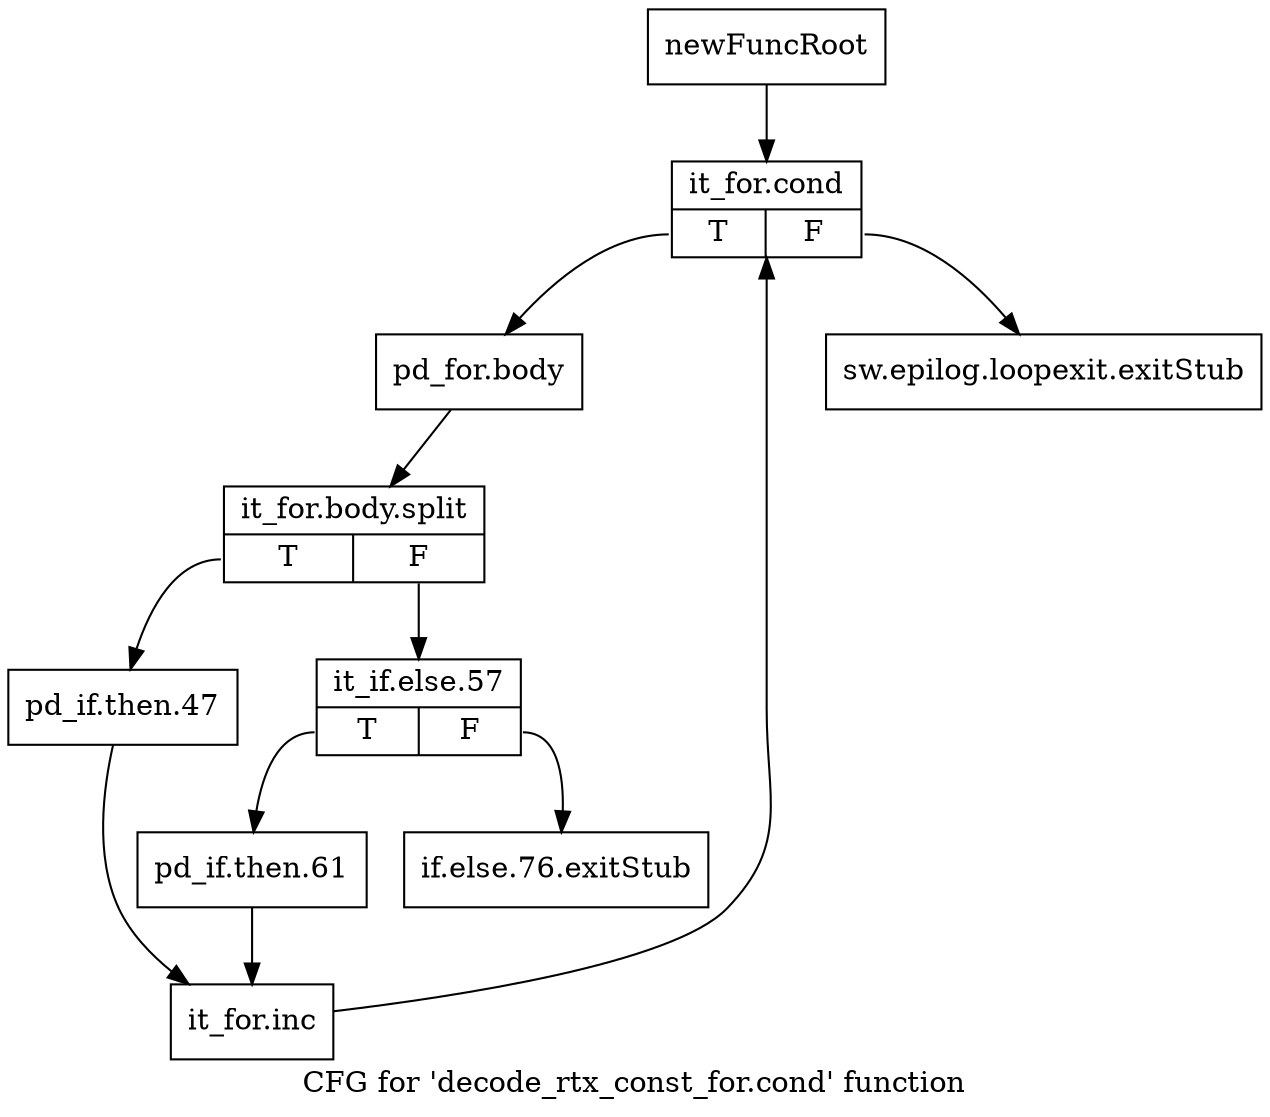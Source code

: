 digraph "CFG for 'decode_rtx_const_for.cond' function" {
	label="CFG for 'decode_rtx_const_for.cond' function";

	Node0xc68fcf0 [shape=record,label="{newFuncRoot}"];
	Node0xc68fcf0 -> Node0xc68fde0;
	Node0xc68fd40 [shape=record,label="{sw.epilog.loopexit.exitStub}"];
	Node0xc68fd90 [shape=record,label="{if.else.76.exitStub}"];
	Node0xc68fde0 [shape=record,label="{it_for.cond|{<s0>T|<s1>F}}"];
	Node0xc68fde0:s0 -> Node0xc68fe30;
	Node0xc68fde0:s1 -> Node0xc68fd40;
	Node0xc68fe30 [shape=record,label="{pd_for.body}"];
	Node0xc68fe30 -> Node0xfdadde0;
	Node0xfdadde0 [shape=record,label="{it_for.body.split|{<s0>T|<s1>F}}"];
	Node0xfdadde0:s0 -> Node0xc68ff20;
	Node0xfdadde0:s1 -> Node0xc68fe80;
	Node0xc68fe80 [shape=record,label="{it_if.else.57|{<s0>T|<s1>F}}"];
	Node0xc68fe80:s0 -> Node0xc68fed0;
	Node0xc68fe80:s1 -> Node0xc68fd90;
	Node0xc68fed0 [shape=record,label="{pd_if.then.61}"];
	Node0xc68fed0 -> Node0xc68ff70;
	Node0xc68ff20 [shape=record,label="{pd_if.then.47}"];
	Node0xc68ff20 -> Node0xc68ff70;
	Node0xc68ff70 [shape=record,label="{it_for.inc}"];
	Node0xc68ff70 -> Node0xc68fde0;
}
